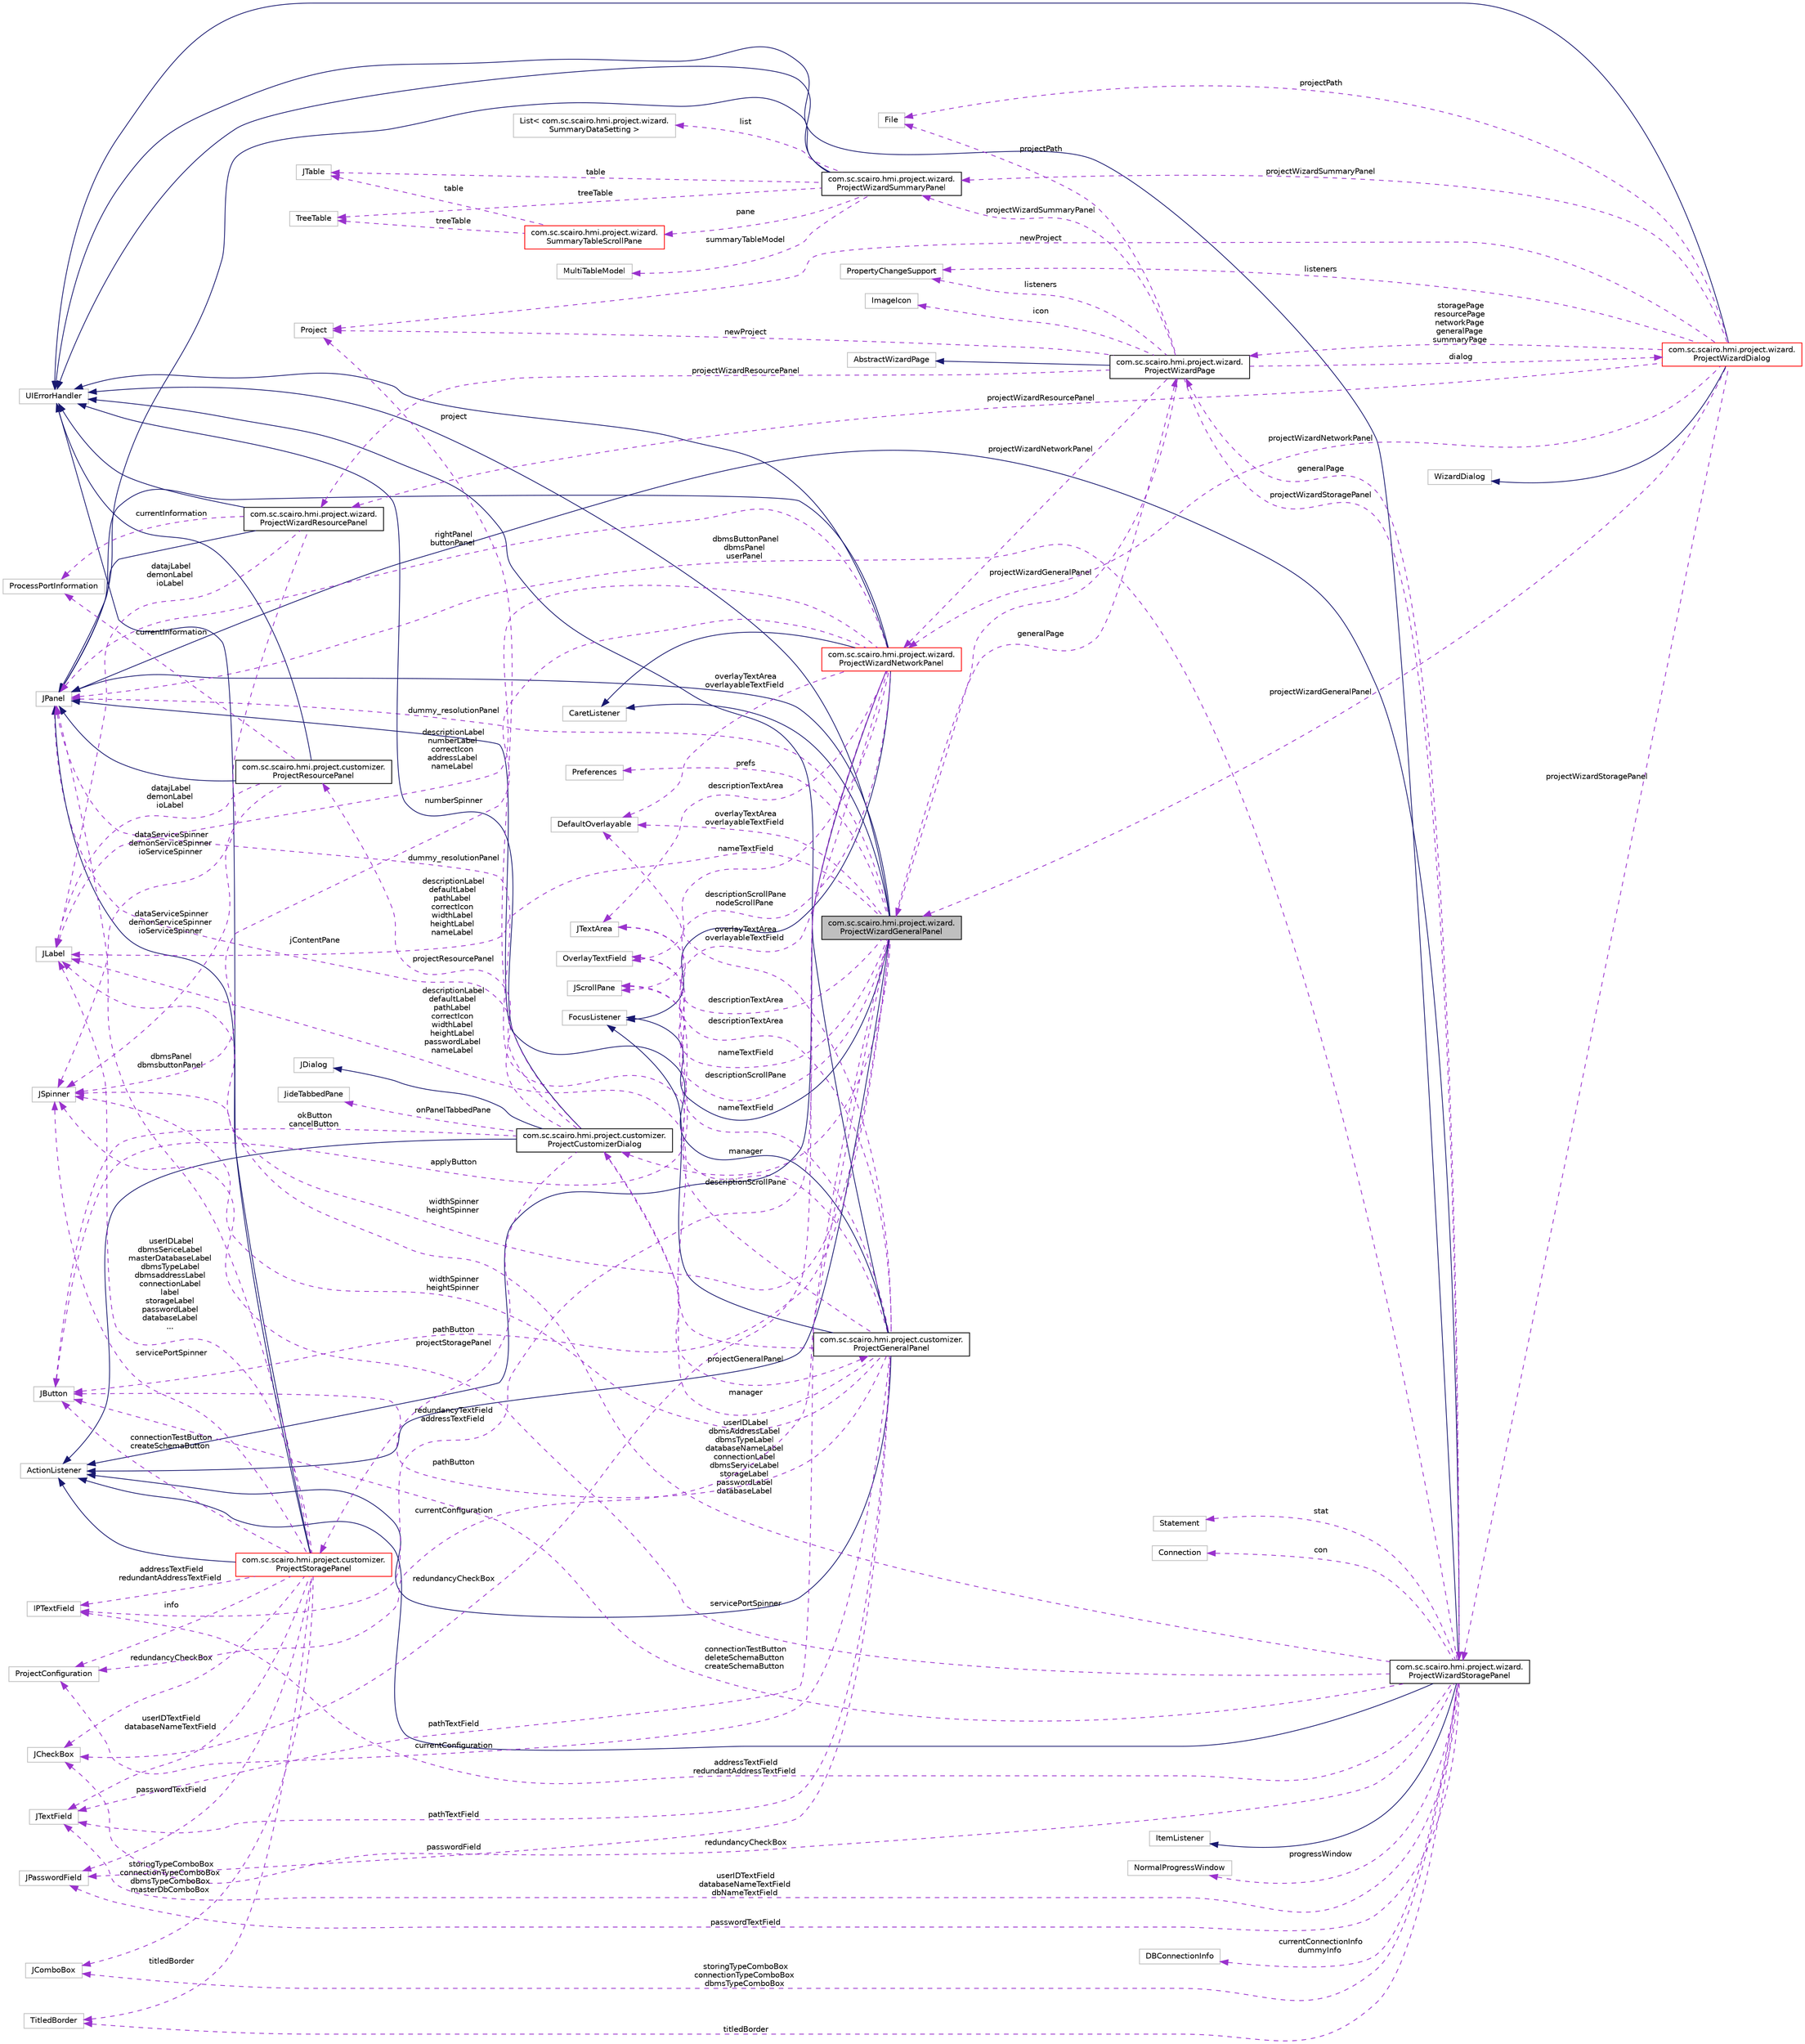 digraph "com.sc.scairo.hmi.project.wizard.ProjectWizardGeneralPanel"
{
 // LATEX_PDF_SIZE
  edge [fontname="Helvetica",fontsize="10",labelfontname="Helvetica",labelfontsize="10"];
  node [fontname="Helvetica",fontsize="10",shape=record];
  rankdir="LR";
  Node1 [label="com.sc.scairo.hmi.project.wizard.\lProjectWizardGeneralPanel",height=0.2,width=0.4,color="black", fillcolor="grey75", style="filled", fontcolor="black",tooltip=" "];
  Node2 -> Node1 [dir="back",color="midnightblue",fontsize="10",style="solid",fontname="Helvetica"];
  Node2 [label="JPanel",height=0.2,width=0.4,color="grey75", fillcolor="white", style="filled",tooltip=" "];
  Node3 -> Node1 [dir="back",color="midnightblue",fontsize="10",style="solid",fontname="Helvetica"];
  Node3 [label="FocusListener",height=0.2,width=0.4,color="grey75", fillcolor="white", style="filled",tooltip=" "];
  Node4 -> Node1 [dir="back",color="midnightblue",fontsize="10",style="solid",fontname="Helvetica"];
  Node4 [label="CaretListener",height=0.2,width=0.4,color="grey75", fillcolor="white", style="filled",tooltip=" "];
  Node5 -> Node1 [dir="back",color="midnightblue",fontsize="10",style="solid",fontname="Helvetica"];
  Node5 [label="ActionListener",height=0.2,width=0.4,color="grey75", fillcolor="white", style="filled",tooltip=" "];
  Node6 -> Node1 [dir="back",color="midnightblue",fontsize="10",style="solid",fontname="Helvetica"];
  Node6 [label="UIErrorHandler",height=0.2,width=0.4,color="grey75", fillcolor="white", style="filled",tooltip=" "];
  Node7 -> Node1 [dir="back",color="darkorchid3",fontsize="10",style="dashed",label=" generalPage" ,fontname="Helvetica"];
  Node7 [label="com.sc.scairo.hmi.project.wizard.\lProjectWizardPage",height=0.2,width=0.4,color="black", fillcolor="white", style="filled",URL="$classcom_1_1sc_1_1scairo_1_1hmi_1_1project_1_1wizard_1_1_project_wizard_page.html",tooltip=" "];
  Node8 -> Node7 [dir="back",color="midnightblue",fontsize="10",style="solid",fontname="Helvetica"];
  Node8 [label="AbstractWizardPage",height=0.2,width=0.4,color="grey75", fillcolor="white", style="filled",tooltip=" "];
  Node9 -> Node7 [dir="back",color="darkorchid3",fontsize="10",style="dashed",label=" projectWizardResourcePanel" ,fontname="Helvetica"];
  Node9 [label="com.sc.scairo.hmi.project.wizard.\lProjectWizardResourcePanel",height=0.2,width=0.4,color="black", fillcolor="white", style="filled",URL="$classcom_1_1sc_1_1scairo_1_1hmi_1_1project_1_1wizard_1_1_project_wizard_resource_panel.html",tooltip=" "];
  Node2 -> Node9 [dir="back",color="midnightblue",fontsize="10",style="solid",fontname="Helvetica"];
  Node6 -> Node9 [dir="back",color="midnightblue",fontsize="10",style="solid",fontname="Helvetica"];
  Node10 -> Node9 [dir="back",color="darkorchid3",fontsize="10",style="dashed",label=" currentInformation" ,fontname="Helvetica"];
  Node10 [label="ProcessPortInformation",height=0.2,width=0.4,color="grey75", fillcolor="white", style="filled",tooltip=" "];
  Node11 -> Node9 [dir="back",color="darkorchid3",fontsize="10",style="dashed",label=" dataServiceSpinner\ndemonServiceSpinner\nioServiceSpinner" ,fontname="Helvetica"];
  Node11 [label="JSpinner",height=0.2,width=0.4,color="grey75", fillcolor="white", style="filled",tooltip=" "];
  Node12 -> Node9 [dir="back",color="darkorchid3",fontsize="10",style="dashed",label=" datajLabel\ndemonLabel\nioLabel" ,fontname="Helvetica"];
  Node12 [label="JLabel",height=0.2,width=0.4,color="grey75", fillcolor="white", style="filled",tooltip=" "];
  Node13 -> Node7 [dir="back",color="darkorchid3",fontsize="10",style="dashed",label=" projectWizardStoragePanel" ,fontname="Helvetica"];
  Node13 [label="com.sc.scairo.hmi.project.wizard.\lProjectWizardStoragePanel",height=0.2,width=0.4,color="black", fillcolor="white", style="filled",URL="$classcom_1_1sc_1_1scairo_1_1hmi_1_1project_1_1wizard_1_1_project_wizard_storage_panel.html",tooltip=" "];
  Node2 -> Node13 [dir="back",color="midnightblue",fontsize="10",style="solid",fontname="Helvetica"];
  Node14 -> Node13 [dir="back",color="midnightblue",fontsize="10",style="solid",fontname="Helvetica"];
  Node14 [label="ItemListener",height=0.2,width=0.4,color="grey75", fillcolor="white", style="filled",tooltip=" "];
  Node5 -> Node13 [dir="back",color="midnightblue",fontsize="10",style="solid",fontname="Helvetica"];
  Node6 -> Node13 [dir="back",color="midnightblue",fontsize="10",style="solid",fontname="Helvetica"];
  Node7 -> Node13 [dir="back",color="darkorchid3",fontsize="10",style="dashed",label=" generalPage" ,fontname="Helvetica"];
  Node15 -> Node13 [dir="back",color="darkorchid3",fontsize="10",style="dashed",label=" progressWindow" ,fontname="Helvetica"];
  Node15 [label="NormalProgressWindow",height=0.2,width=0.4,color="grey75", fillcolor="white", style="filled",tooltip=" "];
  Node16 -> Node13 [dir="back",color="darkorchid3",fontsize="10",style="dashed",label=" connectionTestButton\ndeleteSchemaButton\ncreateSchemaButton" ,fontname="Helvetica"];
  Node16 [label="JButton",height=0.2,width=0.4,color="grey75", fillcolor="white", style="filled",tooltip=" "];
  Node17 -> Node13 [dir="back",color="darkorchid3",fontsize="10",style="dashed",label=" redundancyCheckBox" ,fontname="Helvetica"];
  Node17 [label="JCheckBox",height=0.2,width=0.4,color="grey75", fillcolor="white", style="filled",tooltip=" "];
  Node18 -> Node13 [dir="back",color="darkorchid3",fontsize="10",style="dashed",label=" currentConnectionInfo\ndummyInfo" ,fontname="Helvetica"];
  Node18 [label="DBConnectionInfo",height=0.2,width=0.4,color="grey75", fillcolor="white", style="filled",tooltip=" "];
  Node19 -> Node13 [dir="back",color="darkorchid3",fontsize="10",style="dashed",label=" addressTextField\nredundantAddressTextField" ,fontname="Helvetica"];
  Node19 [label="IPTextField",height=0.2,width=0.4,color="grey75", fillcolor="white", style="filled",tooltip=" "];
  Node20 -> Node13 [dir="back",color="darkorchid3",fontsize="10",style="dashed",label=" userIDTextField\ndatabaseNameTextField\ndbNameTextField" ,fontname="Helvetica"];
  Node20 [label="JTextField",height=0.2,width=0.4,color="grey75", fillcolor="white", style="filled",tooltip=" "];
  Node21 -> Node13 [dir="back",color="darkorchid3",fontsize="10",style="dashed",label=" stat" ,fontname="Helvetica"];
  Node21 [label="Statement",height=0.2,width=0.4,color="grey75", fillcolor="white", style="filled",tooltip=" "];
  Node11 -> Node13 [dir="back",color="darkorchid3",fontsize="10",style="dashed",label=" servicePortSpinner" ,fontname="Helvetica"];
  Node22 -> Node13 [dir="back",color="darkorchid3",fontsize="10",style="dashed",label=" con" ,fontname="Helvetica"];
  Node22 [label="Connection",height=0.2,width=0.4,color="grey75", fillcolor="white", style="filled",tooltip=" "];
  Node23 -> Node13 [dir="back",color="darkorchid3",fontsize="10",style="dashed",label=" passwordTextField" ,fontname="Helvetica"];
  Node23 [label="JPasswordField",height=0.2,width=0.4,color="grey75", fillcolor="white", style="filled",tooltip=" "];
  Node24 -> Node13 [dir="back",color="darkorchid3",fontsize="10",style="dashed",label=" titledBorder" ,fontname="Helvetica"];
  Node24 [label="TitledBorder",height=0.2,width=0.4,color="grey75", fillcolor="white", style="filled",tooltip=" "];
  Node25 -> Node13 [dir="back",color="darkorchid3",fontsize="10",style="dashed",label=" storingTypeComboBox\nconnectionTypeComboBox\ndbmsTypeComboBox" ,fontname="Helvetica"];
  Node25 [label="JComboBox",height=0.2,width=0.4,color="grey75", fillcolor="white", style="filled",tooltip=" "];
  Node12 -> Node13 [dir="back",color="darkorchid3",fontsize="10",style="dashed",label=" userIDLabel\ndbmsAddressLabel\ndbmsTypeLabel\ndatabaseNameLabel\nconnectionLabel\ndbmsServiceLabel\nstorageLabel\npasswordLabel\ndatabaseLabel" ,fontname="Helvetica"];
  Node2 -> Node13 [dir="back",color="darkorchid3",fontsize="10",style="dashed",label=" dbmsButtonPanel\ndbmsPanel\nuserPanel" ,fontname="Helvetica"];
  Node26 -> Node7 [dir="back",color="darkorchid3",fontsize="10",style="dashed",label=" icon" ,fontname="Helvetica"];
  Node26 [label="ImageIcon",height=0.2,width=0.4,color="grey75", fillcolor="white", style="filled",tooltip=" "];
  Node27 -> Node7 [dir="back",color="darkorchid3",fontsize="10",style="dashed",label=" projectPath" ,fontname="Helvetica"];
  Node27 [label="File",height=0.2,width=0.4,color="grey75", fillcolor="white", style="filled",tooltip=" "];
  Node1 -> Node7 [dir="back",color="darkorchid3",fontsize="10",style="dashed",label=" projectWizardGeneralPanel" ,fontname="Helvetica"];
  Node28 -> Node7 [dir="back",color="darkorchid3",fontsize="10",style="dashed",label=" projectWizardSummaryPanel" ,fontname="Helvetica"];
  Node28 [label="com.sc.scairo.hmi.project.wizard.\lProjectWizardSummaryPanel",height=0.2,width=0.4,color="black", fillcolor="white", style="filled",URL="$classcom_1_1sc_1_1scairo_1_1hmi_1_1project_1_1wizard_1_1_project_wizard_summary_panel.html",tooltip=" "];
  Node2 -> Node28 [dir="back",color="midnightblue",fontsize="10",style="solid",fontname="Helvetica"];
  Node6 -> Node28 [dir="back",color="midnightblue",fontsize="10",style="solid",fontname="Helvetica"];
  Node29 -> Node28 [dir="back",color="darkorchid3",fontsize="10",style="dashed",label=" pane" ,fontname="Helvetica"];
  Node29 [label="com.sc.scairo.hmi.project.wizard.\lSummaryTableScrollPane",height=0.2,width=0.4,color="red", fillcolor="white", style="filled",URL="$classcom_1_1sc_1_1scairo_1_1hmi_1_1project_1_1wizard_1_1_summary_table_scroll_pane.html",tooltip=" "];
  Node31 -> Node29 [dir="back",color="darkorchid3",fontsize="10",style="dashed",label=" treeTable" ,fontname="Helvetica"];
  Node31 [label="TreeTable",height=0.2,width=0.4,color="grey75", fillcolor="white", style="filled",tooltip=" "];
  Node32 -> Node29 [dir="back",color="darkorchid3",fontsize="10",style="dashed",label=" table" ,fontname="Helvetica"];
  Node32 [label="JTable",height=0.2,width=0.4,color="grey75", fillcolor="white", style="filled",tooltip=" "];
  Node31 -> Node28 [dir="back",color="darkorchid3",fontsize="10",style="dashed",label=" treeTable" ,fontname="Helvetica"];
  Node33 -> Node28 [dir="back",color="darkorchid3",fontsize="10",style="dashed",label=" summaryTableModel" ,fontname="Helvetica"];
  Node33 [label="MultiTableModel",height=0.2,width=0.4,color="grey75", fillcolor="white", style="filled",tooltip=" "];
  Node34 -> Node28 [dir="back",color="darkorchid3",fontsize="10",style="dashed",label=" list" ,fontname="Helvetica"];
  Node34 [label="List\< com.sc.scairo.hmi.project.wizard.\lSummaryDataSetting \>",height=0.2,width=0.4,color="grey75", fillcolor="white", style="filled",tooltip=" "];
  Node32 -> Node28 [dir="back",color="darkorchid3",fontsize="10",style="dashed",label=" table" ,fontname="Helvetica"];
  Node35 -> Node7 [dir="back",color="darkorchid3",fontsize="10",style="dashed",label=" newProject" ,fontname="Helvetica"];
  Node35 [label="Project",height=0.2,width=0.4,color="grey75", fillcolor="white", style="filled",tooltip=" "];
  Node36 -> Node7 [dir="back",color="darkorchid3",fontsize="10",style="dashed",label=" dialog" ,fontname="Helvetica"];
  Node36 [label="com.sc.scairo.hmi.project.wizard.\lProjectWizardDialog",height=0.2,width=0.4,color="red", fillcolor="white", style="filled",URL="$classcom_1_1sc_1_1scairo_1_1hmi_1_1project_1_1wizard_1_1_project_wizard_dialog.html",tooltip=" "];
  Node37 -> Node36 [dir="back",color="midnightblue",fontsize="10",style="solid",fontname="Helvetica"];
  Node37 [label="WizardDialog",height=0.2,width=0.4,color="grey75", fillcolor="white", style="filled",tooltip=" "];
  Node6 -> Node36 [dir="back",color="midnightblue",fontsize="10",style="solid",fontname="Helvetica"];
  Node7 -> Node36 [dir="back",color="darkorchid3",fontsize="10",style="dashed",label=" storagePage\nresourcePage\nnetworkPage\ngeneralPage\nsummaryPage" ,fontname="Helvetica"];
  Node9 -> Node36 [dir="back",color="darkorchid3",fontsize="10",style="dashed",label=" projectWizardResourcePanel" ,fontname="Helvetica"];
  Node13 -> Node36 [dir="back",color="darkorchid3",fontsize="10",style="dashed",label=" projectWizardStoragePanel" ,fontname="Helvetica"];
  Node27 -> Node36 [dir="back",color="darkorchid3",fontsize="10",style="dashed",label=" projectPath" ,fontname="Helvetica"];
  Node1 -> Node36 [dir="back",color="darkorchid3",fontsize="10",style="dashed",label=" projectWizardGeneralPanel" ,fontname="Helvetica"];
  Node28 -> Node36 [dir="back",color="darkorchid3",fontsize="10",style="dashed",label=" projectWizardSummaryPanel" ,fontname="Helvetica"];
  Node35 -> Node36 [dir="back",color="darkorchid3",fontsize="10",style="dashed",label=" newProject" ,fontname="Helvetica"];
  Node40 -> Node36 [dir="back",color="darkorchid3",fontsize="10",style="dashed",label=" listeners" ,fontname="Helvetica"];
  Node40 [label="PropertyChangeSupport",height=0.2,width=0.4,color="grey75", fillcolor="white", style="filled",tooltip=" "];
  Node41 -> Node36 [dir="back",color="darkorchid3",fontsize="10",style="dashed",label=" projectWizardNetworkPanel" ,fontname="Helvetica"];
  Node41 [label="com.sc.scairo.hmi.project.wizard.\lProjectWizardNetworkPanel",height=0.2,width=0.4,color="red", fillcolor="white", style="filled",URL="$classcom_1_1sc_1_1scairo_1_1hmi_1_1project_1_1wizard_1_1_project_wizard_network_panel.html",tooltip=" "];
  Node2 -> Node41 [dir="back",color="midnightblue",fontsize="10",style="solid",fontname="Helvetica"];
  Node5 -> Node41 [dir="back",color="midnightblue",fontsize="10",style="solid",fontname="Helvetica"];
  Node3 -> Node41 [dir="back",color="midnightblue",fontsize="10",style="solid",fontname="Helvetica"];
  Node4 -> Node41 [dir="back",color="midnightblue",fontsize="10",style="solid",fontname="Helvetica"];
  Node6 -> Node41 [dir="back",color="midnightblue",fontsize="10",style="solid",fontname="Helvetica"];
  Node46 -> Node41 [dir="back",color="darkorchid3",fontsize="10",style="dashed",label=" overlayTextArea\noverlayableTextField" ,fontname="Helvetica"];
  Node46 [label="DefaultOverlayable",height=0.2,width=0.4,color="grey75", fillcolor="white", style="filled",tooltip=" "];
  Node16 -> Node41 [dir="back",color="darkorchid3",fontsize="10",style="dashed",label=" applyButton" ,fontname="Helvetica"];
  Node17 -> Node41 [dir="back",color="darkorchid3",fontsize="10",style="dashed",label=" redundancyCheckBox" ,fontname="Helvetica"];
  Node49 -> Node41 [dir="back",color="darkorchid3",fontsize="10",style="dashed",label=" descriptionTextArea" ,fontname="Helvetica"];
  Node49 [label="JTextArea",height=0.2,width=0.4,color="grey75", fillcolor="white", style="filled",tooltip=" "];
  Node19 -> Node41 [dir="back",color="darkorchid3",fontsize="10",style="dashed",label=" redundancyTextField\naddressTextField" ,fontname="Helvetica"];
  Node11 -> Node41 [dir="back",color="darkorchid3",fontsize="10",style="dashed",label=" numberSpinner" ,fontname="Helvetica"];
  Node50 -> Node41 [dir="back",color="darkorchid3",fontsize="10",style="dashed",label=" nameTextField" ,fontname="Helvetica"];
  Node50 [label="OverlayTextField",height=0.2,width=0.4,color="grey75", fillcolor="white", style="filled",tooltip=" "];
  Node12 -> Node41 [dir="back",color="darkorchid3",fontsize="10",style="dashed",label=" descriptionLabel\nnumberLabel\ncorrectIcon\naddressLabel\nnameLabel" ,fontname="Helvetica"];
  Node2 -> Node41 [dir="back",color="darkorchid3",fontsize="10",style="dashed",label=" rightPanel\nbuttonPanel" ,fontname="Helvetica"];
  Node55 -> Node41 [dir="back",color="darkorchid3",fontsize="10",style="dashed",label=" descriptionScrollPane\nnodeScrollPane" ,fontname="Helvetica"];
  Node55 [label="JScrollPane",height=0.2,width=0.4,color="grey75", fillcolor="white", style="filled",tooltip=" "];
  Node40 -> Node7 [dir="back",color="darkorchid3",fontsize="10",style="dashed",label=" listeners" ,fontname="Helvetica"];
  Node41 -> Node7 [dir="back",color="darkorchid3",fontsize="10",style="dashed",label=" projectWizardNetworkPanel" ,fontname="Helvetica"];
  Node46 -> Node1 [dir="back",color="darkorchid3",fontsize="10",style="dashed",label=" overlayTextArea\noverlayableTextField" ,fontname="Helvetica"];
  Node56 -> Node1 [dir="back",color="darkorchid3",fontsize="10",style="dashed",label=" prefs" ,fontname="Helvetica"];
  Node56 [label="Preferences",height=0.2,width=0.4,color="grey75", fillcolor="white", style="filled",tooltip=" "];
  Node16 -> Node1 [dir="back",color="darkorchid3",fontsize="10",style="dashed",label=" pathButton" ,fontname="Helvetica"];
  Node49 -> Node1 [dir="back",color="darkorchid3",fontsize="10",style="dashed",label=" descriptionTextArea" ,fontname="Helvetica"];
  Node20 -> Node1 [dir="back",color="darkorchid3",fontsize="10",style="dashed",label=" pathTextField" ,fontname="Helvetica"];
  Node57 -> Node1 [dir="back",color="darkorchid3",fontsize="10",style="dashed",label=" manager" ,fontname="Helvetica"];
  Node57 [label="com.sc.scairo.hmi.project.customizer.\lProjectCustomizerDialog",height=0.2,width=0.4,color="black", fillcolor="white", style="filled",URL="$classcom_1_1sc_1_1scairo_1_1hmi_1_1project_1_1customizer_1_1_project_customizer_dialog.html",tooltip=" "];
  Node58 -> Node57 [dir="back",color="midnightblue",fontsize="10",style="solid",fontname="Helvetica"];
  Node58 [label="JDialog",height=0.2,width=0.4,color="grey75", fillcolor="white", style="filled",tooltip=" "];
  Node5 -> Node57 [dir="back",color="midnightblue",fontsize="10",style="solid",fontname="Helvetica"];
  Node6 -> Node57 [dir="back",color="midnightblue",fontsize="10",style="solid",fontname="Helvetica"];
  Node16 -> Node57 [dir="back",color="darkorchid3",fontsize="10",style="dashed",label=" okButton\ncancelButton" ,fontname="Helvetica"];
  Node59 -> Node57 [dir="back",color="darkorchid3",fontsize="10",style="dashed",label=" projectStoragePanel" ,fontname="Helvetica"];
  Node59 [label="com.sc.scairo.hmi.project.customizer.\lProjectStoragePanel",height=0.2,width=0.4,color="red", fillcolor="white", style="filled",URL="$classcom_1_1sc_1_1scairo_1_1hmi_1_1project_1_1customizer_1_1_project_storage_panel.html",tooltip=" "];
  Node2 -> Node59 [dir="back",color="midnightblue",fontsize="10",style="solid",fontname="Helvetica"];
  Node5 -> Node59 [dir="back",color="midnightblue",fontsize="10",style="solid",fontname="Helvetica"];
  Node6 -> Node59 [dir="back",color="midnightblue",fontsize="10",style="solid",fontname="Helvetica"];
  Node16 -> Node59 [dir="back",color="darkorchid3",fontsize="10",style="dashed",label=" connectionTestButton\ncreateSchemaButton" ,fontname="Helvetica"];
  Node17 -> Node59 [dir="back",color="darkorchid3",fontsize="10",style="dashed",label=" redundancyCheckBox" ,fontname="Helvetica"];
  Node19 -> Node59 [dir="back",color="darkorchid3",fontsize="10",style="dashed",label=" addressTextField\nredundantAddressTextField" ,fontname="Helvetica"];
  Node20 -> Node59 [dir="back",color="darkorchid3",fontsize="10",style="dashed",label=" userIDTextField\ndatabaseNameTextField" ,fontname="Helvetica"];
  Node11 -> Node59 [dir="back",color="darkorchid3",fontsize="10",style="dashed",label=" servicePortSpinner" ,fontname="Helvetica"];
  Node23 -> Node59 [dir="back",color="darkorchid3",fontsize="10",style="dashed",label=" passwordTextField" ,fontname="Helvetica"];
  Node24 -> Node59 [dir="back",color="darkorchid3",fontsize="10",style="dashed",label=" titledBorder" ,fontname="Helvetica"];
  Node25 -> Node59 [dir="back",color="darkorchid3",fontsize="10",style="dashed",label=" storingTypeComboBox\nconnectionTypeComboBox\ndbmsTypeComboBox\nmasterDbComboBox" ,fontname="Helvetica"];
  Node12 -> Node59 [dir="back",color="darkorchid3",fontsize="10",style="dashed",label=" userIDLabel\ndbmsSericeLabel\nmasterDatabaseLabel\ndbmsTypeLabel\ndbmsaddressLabel\nconnectionLabel\nlabel\nstorageLabel\npasswordLabel\ndatabaseLabel\n..." ,fontname="Helvetica"];
  Node2 -> Node59 [dir="back",color="darkorchid3",fontsize="10",style="dashed",label=" dbmsPanel\ndbmsbuttonPanel" ,fontname="Helvetica"];
  Node61 -> Node59 [dir="back",color="darkorchid3",fontsize="10",style="dashed",label=" info" ,fontname="Helvetica"];
  Node61 [label="ProjectConfiguration",height=0.2,width=0.4,color="grey75", fillcolor="white", style="filled",tooltip=" "];
  Node62 -> Node57 [dir="back",color="darkorchid3",fontsize="10",style="dashed",label=" projectGeneralPanel" ,fontname="Helvetica"];
  Node62 [label="com.sc.scairo.hmi.project.customizer.\lProjectGeneralPanel",height=0.2,width=0.4,color="black", fillcolor="white", style="filled",URL="$classcom_1_1sc_1_1scairo_1_1hmi_1_1project_1_1customizer_1_1_project_general_panel.html",tooltip=" "];
  Node2 -> Node62 [dir="back",color="midnightblue",fontsize="10",style="solid",fontname="Helvetica"];
  Node3 -> Node62 [dir="back",color="midnightblue",fontsize="10",style="solid",fontname="Helvetica"];
  Node5 -> Node62 [dir="back",color="midnightblue",fontsize="10",style="solid",fontname="Helvetica"];
  Node6 -> Node62 [dir="back",color="midnightblue",fontsize="10",style="solid",fontname="Helvetica"];
  Node46 -> Node62 [dir="back",color="darkorchid3",fontsize="10",style="dashed",label=" overlayTextArea\noverlayableTextField" ,fontname="Helvetica"];
  Node16 -> Node62 [dir="back",color="darkorchid3",fontsize="10",style="dashed",label=" pathButton" ,fontname="Helvetica"];
  Node49 -> Node62 [dir="back",color="darkorchid3",fontsize="10",style="dashed",label=" descriptionTextArea" ,fontname="Helvetica"];
  Node20 -> Node62 [dir="back",color="darkorchid3",fontsize="10",style="dashed",label=" pathTextField" ,fontname="Helvetica"];
  Node57 -> Node62 [dir="back",color="darkorchid3",fontsize="10",style="dashed",label=" manager" ,fontname="Helvetica"];
  Node11 -> Node62 [dir="back",color="darkorchid3",fontsize="10",style="dashed",label=" widthSpinner\nheightSpinner" ,fontname="Helvetica"];
  Node50 -> Node62 [dir="back",color="darkorchid3",fontsize="10",style="dashed",label=" nameTextField" ,fontname="Helvetica"];
  Node23 -> Node62 [dir="back",color="darkorchid3",fontsize="10",style="dashed",label=" passwordField" ,fontname="Helvetica"];
  Node12 -> Node62 [dir="back",color="darkorchid3",fontsize="10",style="dashed",label=" descriptionLabel\ndefaultLabel\npathLabel\ncorrectIcon\nwidthLabel\nheightLabel\npasswordLabel\nnameLabel" ,fontname="Helvetica"];
  Node2 -> Node62 [dir="back",color="darkorchid3",fontsize="10",style="dashed",label=" dummy_resolutionPanel" ,fontname="Helvetica"];
  Node55 -> Node62 [dir="back",color="darkorchid3",fontsize="10",style="dashed",label=" descriptionScrollPane" ,fontname="Helvetica"];
  Node61 -> Node62 [dir="back",color="darkorchid3",fontsize="10",style="dashed",label=" currentConfiguration" ,fontname="Helvetica"];
  Node63 -> Node57 [dir="back",color="darkorchid3",fontsize="10",style="dashed",label=" onPanelTabbedPane" ,fontname="Helvetica"];
  Node63 [label="JideTabbedPane",height=0.2,width=0.4,color="grey75", fillcolor="white", style="filled",tooltip=" "];
  Node64 -> Node57 [dir="back",color="darkorchid3",fontsize="10",style="dashed",label=" projectResourcePanel" ,fontname="Helvetica"];
  Node64 [label="com.sc.scairo.hmi.project.customizer.\lProjectResourcePanel",height=0.2,width=0.4,color="black", fillcolor="white", style="filled",URL="$classcom_1_1sc_1_1scairo_1_1hmi_1_1project_1_1customizer_1_1_project_resource_panel.html",tooltip=" "];
  Node2 -> Node64 [dir="back",color="midnightblue",fontsize="10",style="solid",fontname="Helvetica"];
  Node6 -> Node64 [dir="back",color="midnightblue",fontsize="10",style="solid",fontname="Helvetica"];
  Node10 -> Node64 [dir="back",color="darkorchid3",fontsize="10",style="dashed",label=" currentInformation" ,fontname="Helvetica"];
  Node11 -> Node64 [dir="back",color="darkorchid3",fontsize="10",style="dashed",label=" dataServiceSpinner\ndemonServiceSpinner\nioServiceSpinner" ,fontname="Helvetica"];
  Node12 -> Node64 [dir="back",color="darkorchid3",fontsize="10",style="dashed",label=" datajLabel\ndemonLabel\nioLabel" ,fontname="Helvetica"];
  Node35 -> Node57 [dir="back",color="darkorchid3",fontsize="10",style="dashed",label=" project" ,fontname="Helvetica"];
  Node2 -> Node57 [dir="back",color="darkorchid3",fontsize="10",style="dashed",label=" jContentPane" ,fontname="Helvetica"];
  Node11 -> Node1 [dir="back",color="darkorchid3",fontsize="10",style="dashed",label=" widthSpinner\nheightSpinner" ,fontname="Helvetica"];
  Node50 -> Node1 [dir="back",color="darkorchid3",fontsize="10",style="dashed",label=" nameTextField" ,fontname="Helvetica"];
  Node12 -> Node1 [dir="back",color="darkorchid3",fontsize="10",style="dashed",label=" descriptionLabel\ndefaultLabel\npathLabel\ncorrectIcon\nwidthLabel\nheightLabel\nnameLabel" ,fontname="Helvetica"];
  Node2 -> Node1 [dir="back",color="darkorchid3",fontsize="10",style="dashed",label=" dummy_resolutionPanel" ,fontname="Helvetica"];
  Node55 -> Node1 [dir="back",color="darkorchid3",fontsize="10",style="dashed",label=" descriptionScrollPane" ,fontname="Helvetica"];
  Node61 -> Node1 [dir="back",color="darkorchid3",fontsize="10",style="dashed",label=" currentConfiguration" ,fontname="Helvetica"];
}
